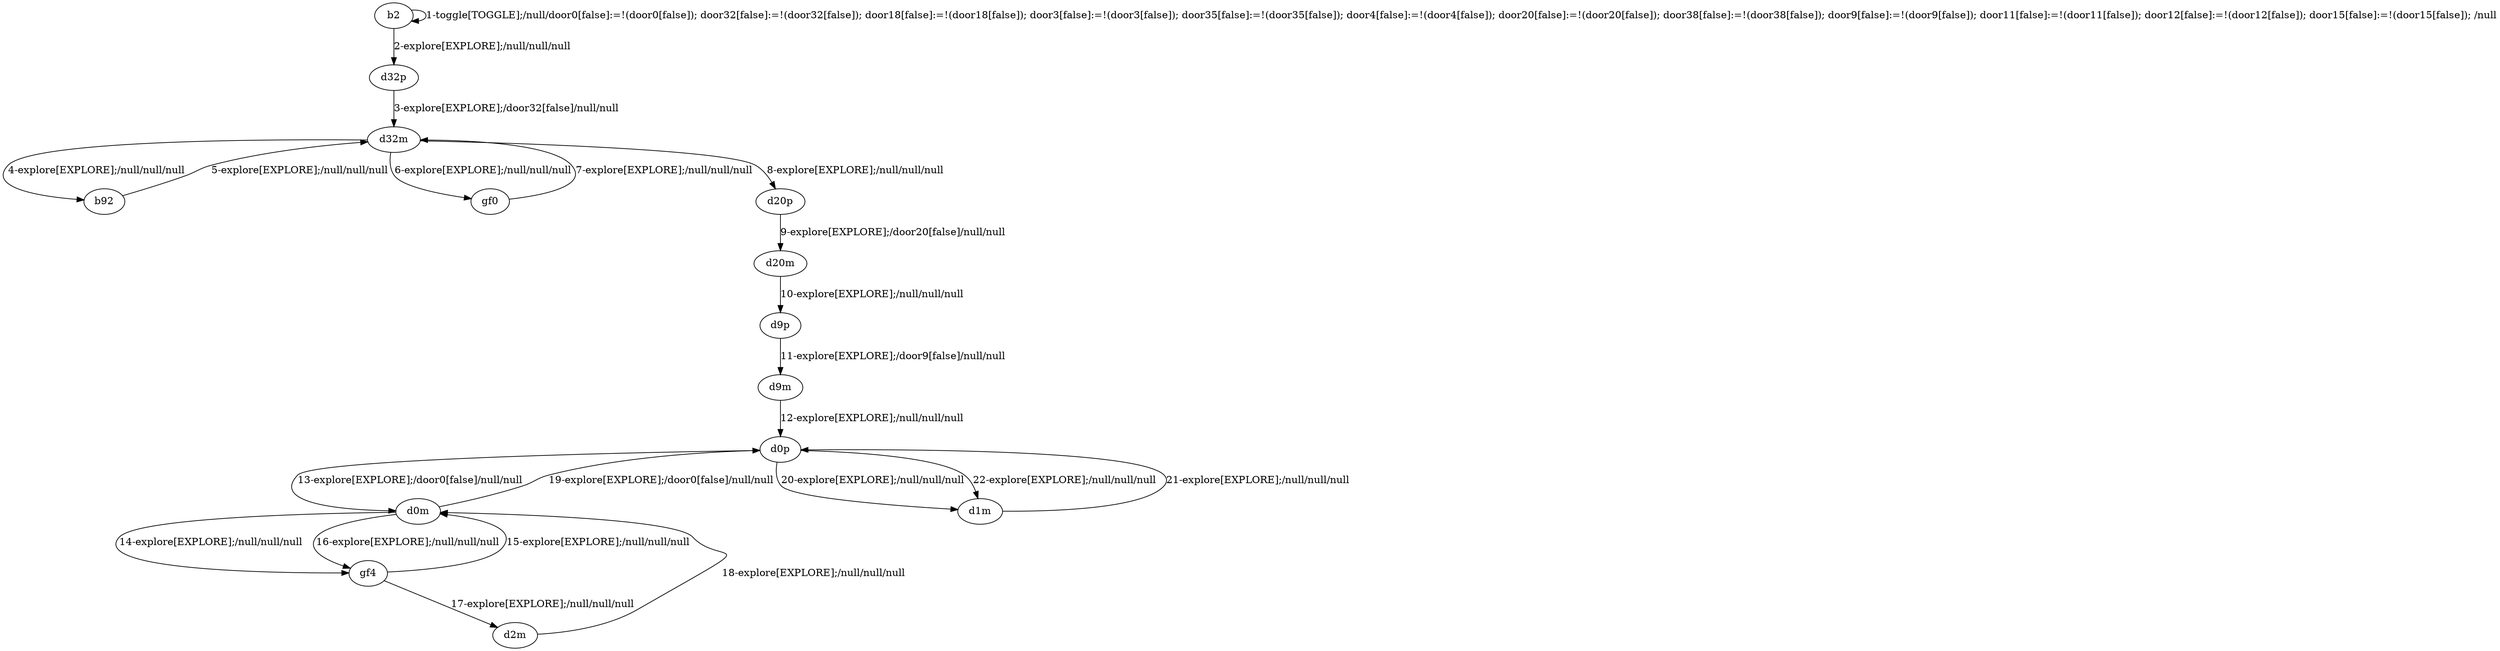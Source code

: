 # Total number of goals covered by this test: 1
# gf4 --> d0m

digraph g {
"b2" -> "b2" [label = "1-toggle[TOGGLE];/null/door0[false]:=!(door0[false]); door32[false]:=!(door32[false]); door18[false]:=!(door18[false]); door3[false]:=!(door3[false]); door35[false]:=!(door35[false]); door4[false]:=!(door4[false]); door20[false]:=!(door20[false]); door38[false]:=!(door38[false]); door9[false]:=!(door9[false]); door11[false]:=!(door11[false]); door12[false]:=!(door12[false]); door15[false]:=!(door15[false]); /null"];
"b2" -> "d32p" [label = "2-explore[EXPLORE];/null/null/null"];
"d32p" -> "d32m" [label = "3-explore[EXPLORE];/door32[false]/null/null"];
"d32m" -> "b92" [label = "4-explore[EXPLORE];/null/null/null"];
"b92" -> "d32m" [label = "5-explore[EXPLORE];/null/null/null"];
"d32m" -> "gf0" [label = "6-explore[EXPLORE];/null/null/null"];
"gf0" -> "d32m" [label = "7-explore[EXPLORE];/null/null/null"];
"d32m" -> "d20p" [label = "8-explore[EXPLORE];/null/null/null"];
"d20p" -> "d20m" [label = "9-explore[EXPLORE];/door20[false]/null/null"];
"d20m" -> "d9p" [label = "10-explore[EXPLORE];/null/null/null"];
"d9p" -> "d9m" [label = "11-explore[EXPLORE];/door9[false]/null/null"];
"d9m" -> "d0p" [label = "12-explore[EXPLORE];/null/null/null"];
"d0p" -> "d0m" [label = "13-explore[EXPLORE];/door0[false]/null/null"];
"d0m" -> "gf4" [label = "14-explore[EXPLORE];/null/null/null"];
"gf4" -> "d0m" [label = "15-explore[EXPLORE];/null/null/null"];
"d0m" -> "gf4" [label = "16-explore[EXPLORE];/null/null/null"];
"gf4" -> "d2m" [label = "17-explore[EXPLORE];/null/null/null"];
"d2m" -> "d0m" [label = "18-explore[EXPLORE];/null/null/null"];
"d0m" -> "d0p" [label = "19-explore[EXPLORE];/door0[false]/null/null"];
"d0p" -> "d1m" [label = "20-explore[EXPLORE];/null/null/null"];
"d1m" -> "d0p" [label = "21-explore[EXPLORE];/null/null/null"];
"d0p" -> "d1m" [label = "22-explore[EXPLORE];/null/null/null"];
}